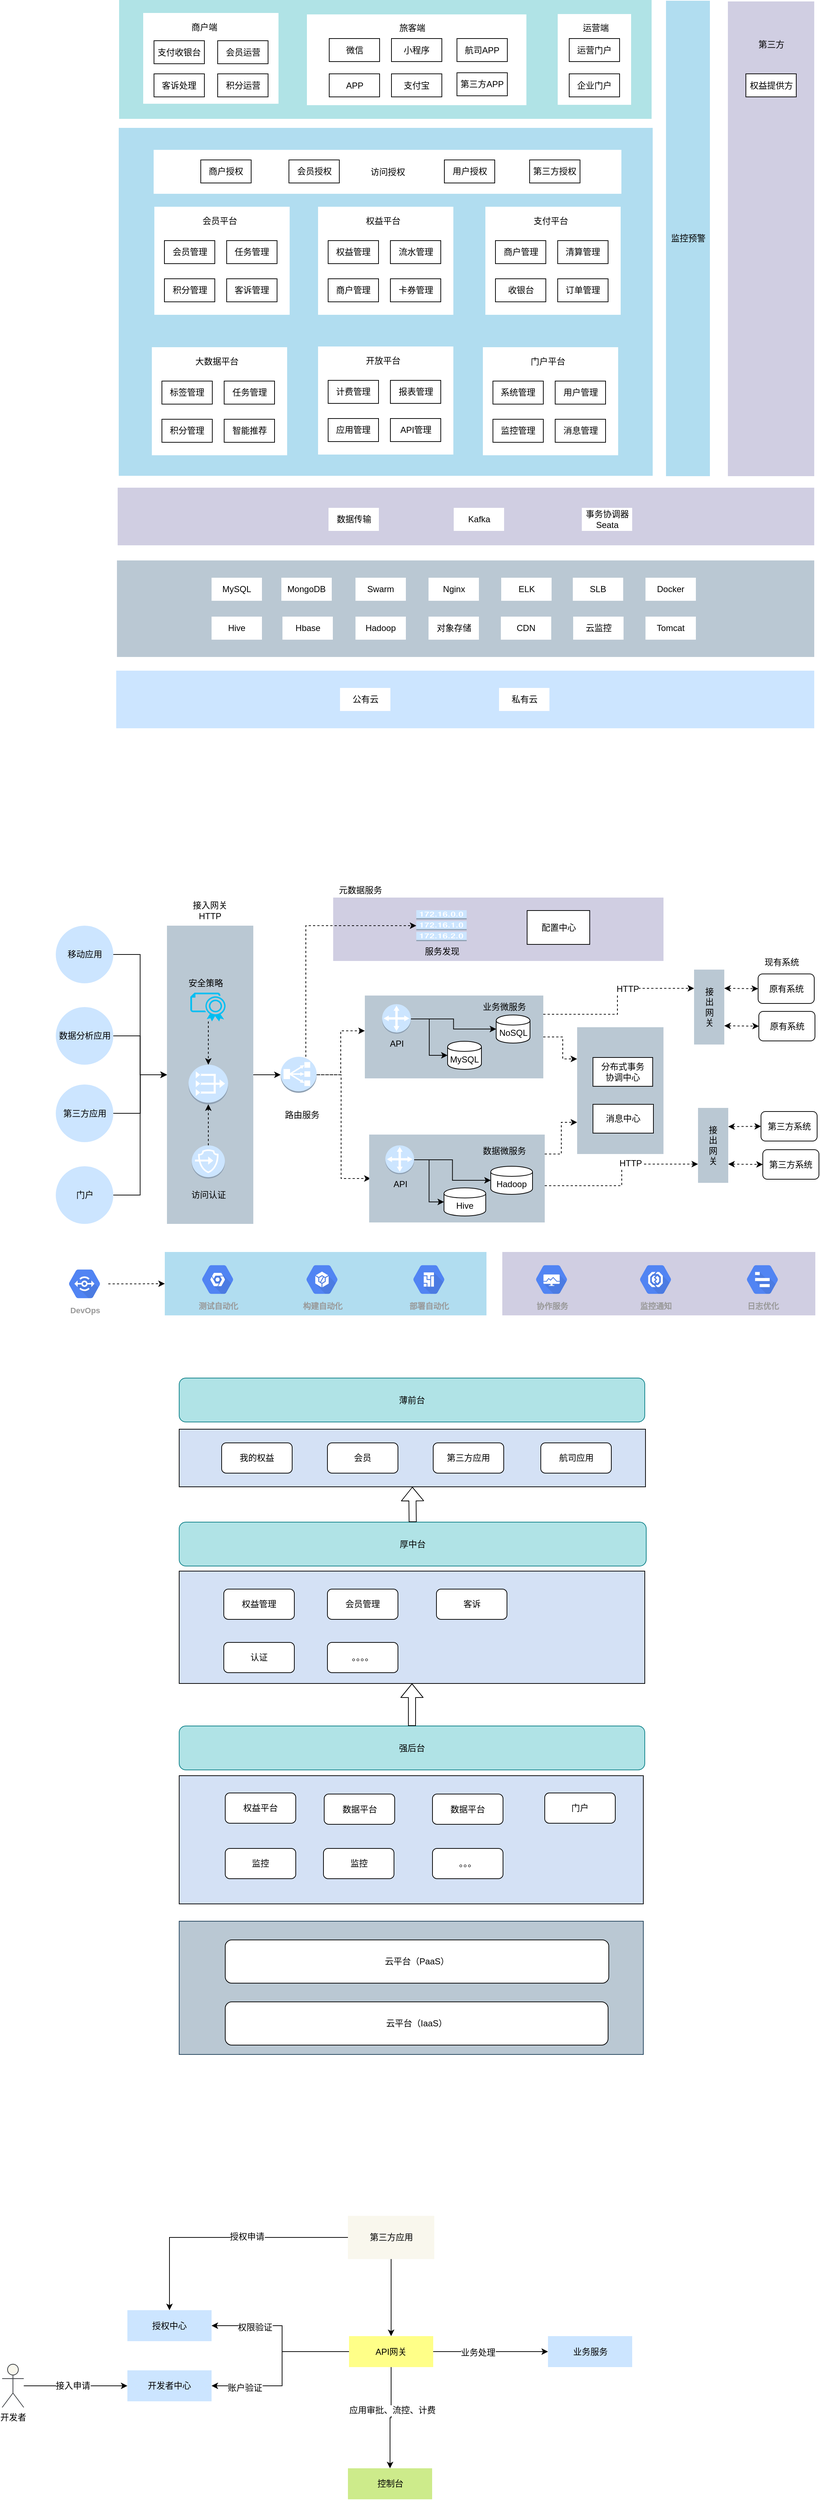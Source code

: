 <mxfile pages="1" version="11.2.2" type="github"><diagram id="NzfkLRakBl-aWR2sNUwm" name="Page-1"><mxGraphModel dx="2450" dy="1060" grid="0" gridSize="10" guides="1" tooltips="1" connect="1" arrows="1" fold="1" page="0" pageScale="1" pageWidth="827" pageHeight="1169" math="0" shadow="0"><root><mxCell id="0"/><mxCell id="1" parent="0"/><mxCell id="3Fnt4mqlotOoZ6IfhGsN-172" value="" style="rounded=0;whiteSpace=wrap;html=1;strokeColor=none;fillColor=#bac8d3;" parent="1" vertex="1"><mxGeometry x="345" y="1458" width="120" height="176" as="geometry"/></mxCell><mxCell id="3Fnt4mqlotOoZ6IfhGsN-140" value="" style="rounded=0;whiteSpace=wrap;html=1;strokeColor=none;fillColor=#d0cee2;" parent="1" vertex="1"><mxGeometry x="6" y="1278" width="459" height="88" as="geometry"/></mxCell><mxCell id="3Fnt4mqlotOoZ6IfhGsN-130" value="" style="rounded=0;whiteSpace=wrap;html=1;strokeColor=none;fillColor=#b0e3e6;" parent="1" vertex="1"><mxGeometry x="-291.5" y="32" width="740" height="165" as="geometry"/></mxCell><mxCell id="3Fnt4mqlotOoZ6IfhGsN-113" value="" style="rounded=0;whiteSpace=wrap;html=1;strokeColor=none;fillColor=#b1ddf0;" parent="1" vertex="1"><mxGeometry x="-292" y="209.5" width="742" height="483" as="geometry"/></mxCell><mxCell id="3Fnt4mqlotOoZ6IfhGsN-93" value="" style="rounded=0;whiteSpace=wrap;html=1;fillColor=#cce5ff;strokeColor=none;" parent="1" vertex="1"><mxGeometry x="-295.5" y="963" width="970" height="80" as="geometry"/></mxCell><mxCell id="3Fnt4mqlotOoZ6IfhGsN-49" value="" style="rounded=0;whiteSpace=wrap;html=1;strokeColor=none;" parent="1" vertex="1"><mxGeometry x="-242.5" y="319" width="188" height="150" as="geometry"/></mxCell><mxCell id="3Fnt4mqlotOoZ6IfhGsN-28" value="访问授权" style="rounded=0;whiteSpace=wrap;html=1;strokeColor=none;" parent="1" vertex="1"><mxGeometry x="-243.5" y="240" width="650" height="61" as="geometry"/></mxCell><mxCell id="3Fnt4mqlotOoZ6IfhGsN-18" value="" style="rounded=0;whiteSpace=wrap;html=1;strokeColor=none;" parent="1" vertex="1"><mxGeometry x="-258" y="50" width="188" height="126" as="geometry"/></mxCell><mxCell id="3Fnt4mqlotOoZ6IfhGsN-19" value="商户端" style="text;html=1;strokeColor=none;fillColor=none;align=center;verticalAlign=middle;whiteSpace=wrap;rounded=0;" parent="1" vertex="1"><mxGeometry x="-193" y="60" width="40" height="20" as="geometry"/></mxCell><mxCell id="3Fnt4mqlotOoZ6IfhGsN-20" value="" style="rounded=0;whiteSpace=wrap;html=1;strokeColor=none;" parent="1" vertex="1"><mxGeometry x="-30.5" y="52" width="305" height="126" as="geometry"/></mxCell><mxCell id="3Fnt4mqlotOoZ6IfhGsN-21" value="旅客端" style="text;html=1;strokeColor=none;fillColor=none;align=center;verticalAlign=middle;whiteSpace=wrap;rounded=0;" parent="1" vertex="1"><mxGeometry x="95.5" y="61" width="40" height="20" as="geometry"/></mxCell><mxCell id="3Fnt4mqlotOoZ6IfhGsN-22" value="" style="rounded=0;whiteSpace=wrap;html=1;strokeColor=none;" parent="1" vertex="1"><mxGeometry x="318" y="51.5" width="102" height="126" as="geometry"/></mxCell><mxCell id="3Fnt4mqlotOoZ6IfhGsN-23" value="运营端" style="text;html=1;strokeColor=none;fillColor=none;align=center;verticalAlign=middle;whiteSpace=wrap;rounded=0;" parent="1" vertex="1"><mxGeometry x="351" y="61" width="40" height="20" as="geometry"/></mxCell><mxCell id="3Fnt4mqlotOoZ6IfhGsN-24" value="" style="rounded=0;whiteSpace=wrap;html=1;fillColor=#d0cee2;strokeColor=none;" parent="1" vertex="1"><mxGeometry x="554.5" y="34" width="120" height="659" as="geometry"/></mxCell><mxCell id="3Fnt4mqlotOoZ6IfhGsN-25" value="第三方" style="text;html=1;strokeColor=none;fillColor=none;align=center;verticalAlign=middle;whiteSpace=wrap;rounded=0;" parent="1" vertex="1"><mxGeometry x="594.5" y="84" width="40" height="20" as="geometry"/></mxCell><mxCell id="3Fnt4mqlotOoZ6IfhGsN-26" value="监控预警" style="rounded=0;whiteSpace=wrap;html=1;fillColor=#b1ddf0;strokeColor=none;" parent="1" vertex="1"><mxGeometry x="468.5" y="33" width="61" height="660" as="geometry"/></mxCell><mxCell id="3Fnt4mqlotOoZ6IfhGsN-29" value="" style="rounded=0;whiteSpace=wrap;html=1;fillColor=#bac8d3;strokeColor=none;" parent="1" vertex="1"><mxGeometry x="-294.5" y="810" width="969" height="134" as="geometry"/></mxCell><mxCell id="3Fnt4mqlotOoZ6IfhGsN-30" value="MySQL" style="rounded=0;whiteSpace=wrap;html=1;strokeColor=none;" parent="1" vertex="1"><mxGeometry x="-163" y="834" width="70" height="32" as="geometry"/></mxCell><mxCell id="3Fnt4mqlotOoZ6IfhGsN-31" value="MongoDB" style="rounded=0;whiteSpace=wrap;html=1;strokeColor=none;" parent="1" vertex="1"><mxGeometry x="-66" y="834" width="70" height="32" as="geometry"/></mxCell><mxCell id="3Fnt4mqlotOoZ6IfhGsN-35" value="SLB" style="rounded=0;whiteSpace=wrap;html=1;strokeColor=none;" parent="1" vertex="1"><mxGeometry x="339" y="834" width="70" height="32" as="geometry"/></mxCell><mxCell id="3Fnt4mqlotOoZ6IfhGsN-36" value="Docker" style="rounded=0;whiteSpace=wrap;html=1;strokeColor=none;" parent="1" vertex="1"><mxGeometry x="440" y="834" width="70" height="32" as="geometry"/></mxCell><mxCell id="3Fnt4mqlotOoZ6IfhGsN-37" value="Swarm" style="rounded=0;whiteSpace=wrap;html=1;strokeColor=none;" parent="1" vertex="1"><mxGeometry x="37" y="834" width="70" height="32" as="geometry"/></mxCell><mxCell id="3Fnt4mqlotOoZ6IfhGsN-39" value="Hive" style="rounded=0;whiteSpace=wrap;html=1;strokeColor=none;" parent="1" vertex="1"><mxGeometry x="-163" y="888" width="70" height="32" as="geometry"/></mxCell><mxCell id="3Fnt4mqlotOoZ6IfhGsN-40" value="Hbase" style="rounded=0;whiteSpace=wrap;html=1;strokeColor=none;" parent="1" vertex="1"><mxGeometry x="-64.5" y="888" width="70" height="32" as="geometry"/></mxCell><mxCell id="3Fnt4mqlotOoZ6IfhGsN-41" value="Hadoop" style="rounded=0;whiteSpace=wrap;html=1;strokeColor=none;" parent="1" vertex="1"><mxGeometry x="37" y="888" width="70" height="32" as="geometry"/></mxCell><mxCell id="3Fnt4mqlotOoZ6IfhGsN-42" value="对象存储" style="rounded=0;whiteSpace=wrap;html=1;strokeColor=none;" parent="1" vertex="1"><mxGeometry x="138.5" y="888" width="70" height="32" as="geometry"/></mxCell><mxCell id="3Fnt4mqlotOoZ6IfhGsN-43" value="CDN" style="rounded=0;whiteSpace=wrap;html=1;strokeColor=none;" parent="1" vertex="1"><mxGeometry x="239" y="888" width="70" height="32" as="geometry"/></mxCell><mxCell id="3Fnt4mqlotOoZ6IfhGsN-44" value="云监控" style="rounded=0;whiteSpace=wrap;html=1;strokeColor=none;" parent="1" vertex="1"><mxGeometry x="339.5" y="888" width="70" height="32" as="geometry"/></mxCell><mxCell id="3Fnt4mqlotOoZ6IfhGsN-45" value="Tomcat" style="rounded=0;whiteSpace=wrap;html=1;strokeColor=none;" parent="1" vertex="1"><mxGeometry x="440" y="888" width="70" height="32" as="geometry"/></mxCell><mxCell id="3Fnt4mqlotOoZ6IfhGsN-46" value="Nginx" style="rounded=0;whiteSpace=wrap;html=1;strokeColor=none;" parent="1" vertex="1"><mxGeometry x="138.5" y="834" width="70" height="32" as="geometry"/></mxCell><mxCell id="3Fnt4mqlotOoZ6IfhGsN-47" value="ELK" style="rounded=0;whiteSpace=wrap;html=1;strokeColor=none;" parent="1" vertex="1"><mxGeometry x="239.5" y="834" width="70" height="32" as="geometry"/></mxCell><mxCell id="3Fnt4mqlotOoZ6IfhGsN-50" value="会员平台" style="text;html=1;strokeColor=none;fillColor=none;align=center;verticalAlign=middle;whiteSpace=wrap;rounded=0;" parent="1" vertex="1"><mxGeometry x="-177.5" y="329" width="51" height="20" as="geometry"/></mxCell><mxCell id="3Fnt4mqlotOoZ6IfhGsN-52" value="会员管理" style="rounded=0;whiteSpace=wrap;html=1;strokeColor=#000000;" parent="1" vertex="1"><mxGeometry x="-228.5" y="366" width="70" height="32" as="geometry"/></mxCell><mxCell id="3Fnt4mqlotOoZ6IfhGsN-53" value="任务管理" style="rounded=0;whiteSpace=wrap;html=1;strokeColor=#000000;" parent="1" vertex="1"><mxGeometry x="-142" y="366" width="70" height="32" as="geometry"/></mxCell><mxCell id="3Fnt4mqlotOoZ6IfhGsN-54" value="" style="rounded=0;whiteSpace=wrap;html=1;strokeColor=none;" parent="1" vertex="1"><mxGeometry x="-15" y="319" width="188" height="150" as="geometry"/></mxCell><mxCell id="3Fnt4mqlotOoZ6IfhGsN-55" value="权益平台" style="text;html=1;strokeColor=none;fillColor=none;align=center;verticalAlign=middle;whiteSpace=wrap;rounded=0;" parent="1" vertex="1"><mxGeometry x="50" y="329" width="51" height="20" as="geometry"/></mxCell><mxCell id="3Fnt4mqlotOoZ6IfhGsN-56" value="权益管理" style="rounded=0;whiteSpace=wrap;html=1;strokeColor=#000000;" parent="1" vertex="1"><mxGeometry x="-1" y="366" width="70" height="32" as="geometry"/></mxCell><mxCell id="3Fnt4mqlotOoZ6IfhGsN-57" value="流水管理" style="rounded=0;whiteSpace=wrap;html=1;strokeColor=#000000;" parent="1" vertex="1"><mxGeometry x="85.5" y="366" width="70" height="32" as="geometry"/></mxCell><mxCell id="3Fnt4mqlotOoZ6IfhGsN-58" value="" style="rounded=0;whiteSpace=wrap;html=1;strokeColor=none;" parent="1" vertex="1"><mxGeometry x="217.5" y="319" width="188" height="150" as="geometry"/></mxCell><mxCell id="3Fnt4mqlotOoZ6IfhGsN-59" value="支付平台" style="text;html=1;strokeColor=none;fillColor=none;align=center;verticalAlign=middle;whiteSpace=wrap;rounded=0;" parent="1" vertex="1"><mxGeometry x="282.5" y="329" width="51" height="20" as="geometry"/></mxCell><mxCell id="3Fnt4mqlotOoZ6IfhGsN-60" value="商户管理" style="rounded=0;whiteSpace=wrap;html=1;strokeColor=#000000;" parent="1" vertex="1"><mxGeometry x="231.5" y="366" width="70" height="32" as="geometry"/></mxCell><mxCell id="3Fnt4mqlotOoZ6IfhGsN-61" value="清算管理" style="rounded=0;whiteSpace=wrap;html=1;strokeColor=#000000;" parent="1" vertex="1"><mxGeometry x="318" y="366" width="70" height="32" as="geometry"/></mxCell><mxCell id="3Fnt4mqlotOoZ6IfhGsN-62" value="收银台" style="rounded=0;whiteSpace=wrap;html=1;strokeColor=#000000;" parent="1" vertex="1"><mxGeometry x="231.5" y="419" width="70" height="32" as="geometry"/></mxCell><mxCell id="3Fnt4mqlotOoZ6IfhGsN-63" value="订单管理" style="rounded=0;whiteSpace=wrap;html=1;strokeColor=#000000;" parent="1" vertex="1"><mxGeometry x="318" y="419" width="70" height="32" as="geometry"/></mxCell><mxCell id="3Fnt4mqlotOoZ6IfhGsN-64" value="积分管理" style="rounded=0;whiteSpace=wrap;html=1;strokeColor=#000000;" parent="1" vertex="1"><mxGeometry x="-228.5" y="419" width="70" height="32" as="geometry"/></mxCell><mxCell id="3Fnt4mqlotOoZ6IfhGsN-65" value="客诉管理" style="rounded=0;whiteSpace=wrap;html=1;strokeColor=#000000;" parent="1" vertex="1"><mxGeometry x="-142" y="419" width="70" height="32" as="geometry"/></mxCell><mxCell id="3Fnt4mqlotOoZ6IfhGsN-66" value="" style="rounded=0;whiteSpace=wrap;html=1;strokeColor=none;" parent="1" vertex="1"><mxGeometry x="-246" y="514" width="188" height="150" as="geometry"/></mxCell><mxCell id="3Fnt4mqlotOoZ6IfhGsN-67" value="大数据平台" style="text;html=1;strokeColor=none;fillColor=none;align=center;verticalAlign=middle;whiteSpace=wrap;rounded=0;" parent="1" vertex="1"><mxGeometry x="-187" y="524" width="63" height="20" as="geometry"/></mxCell><mxCell id="3Fnt4mqlotOoZ6IfhGsN-68" value="标签管理" style="rounded=0;whiteSpace=wrap;html=1;strokeColor=#000000;" parent="1" vertex="1"><mxGeometry x="-232" y="561" width="70" height="32" as="geometry"/></mxCell><mxCell id="3Fnt4mqlotOoZ6IfhGsN-69" value="任务管理" style="rounded=0;whiteSpace=wrap;html=1;strokeColor=#000000;" parent="1" vertex="1"><mxGeometry x="-145.5" y="561" width="70" height="32" as="geometry"/></mxCell><mxCell id="3Fnt4mqlotOoZ6IfhGsN-70" value="积分管理" style="rounded=0;whiteSpace=wrap;html=1;strokeColor=#000000;" parent="1" vertex="1"><mxGeometry x="-232" y="614" width="70" height="32" as="geometry"/></mxCell><mxCell id="3Fnt4mqlotOoZ6IfhGsN-71" value="智能推荐" style="rounded=0;whiteSpace=wrap;html=1;strokeColor=#000000;" parent="1" vertex="1"><mxGeometry x="-145.5" y="614" width="70" height="32" as="geometry"/></mxCell><mxCell id="3Fnt4mqlotOoZ6IfhGsN-72" value="" style="rounded=0;whiteSpace=wrap;html=1;fillColor=#d0cee2;strokeColor=none;" parent="1" vertex="1"><mxGeometry x="-293.5" y="709" width="968" height="80" as="geometry"/></mxCell><mxCell id="3Fnt4mqlotOoZ6IfhGsN-76" value="数据传输" style="rounded=0;whiteSpace=wrap;html=1;strokeColor=none;" parent="1" vertex="1"><mxGeometry x="-0.5" y="737" width="70" height="32" as="geometry"/></mxCell><mxCell id="3Fnt4mqlotOoZ6IfhGsN-77" value="Kafka" style="rounded=0;whiteSpace=wrap;html=1;strokeColor=none;" parent="1" vertex="1"><mxGeometry x="173.5" y="737" width="70" height="32" as="geometry"/></mxCell><mxCell id="3Fnt4mqlotOoZ6IfhGsN-91" value="事务协调器Seata" style="rounded=0;whiteSpace=wrap;html=1;strokeColor=none;" parent="1" vertex="1"><mxGeometry x="351.5" y="737" width="70" height="32" as="geometry"/></mxCell><mxCell id="3Fnt4mqlotOoZ6IfhGsN-92" value="公有云" style="rounded=0;whiteSpace=wrap;html=1;strokeColor=none;" parent="1" vertex="1"><mxGeometry x="15.5" y="987" width="70" height="32" as="geometry"/></mxCell><mxCell id="3Fnt4mqlotOoZ6IfhGsN-94" value="私有云" style="rounded=0;whiteSpace=wrap;html=1;strokeColor=none;" parent="1" vertex="1"><mxGeometry x="236.5" y="987" width="70" height="32" as="geometry"/></mxCell><mxCell id="3Fnt4mqlotOoZ6IfhGsN-95" value="" style="rounded=0;whiteSpace=wrap;html=1;strokeColor=none;" parent="1" vertex="1"><mxGeometry x="-15" y="513" width="188" height="150" as="geometry"/></mxCell><mxCell id="3Fnt4mqlotOoZ6IfhGsN-96" value="开放平台" style="text;html=1;strokeColor=none;fillColor=none;align=center;verticalAlign=middle;whiteSpace=wrap;rounded=0;" parent="1" vertex="1"><mxGeometry x="50" y="523" width="51" height="20" as="geometry"/></mxCell><mxCell id="3Fnt4mqlotOoZ6IfhGsN-97" value="计费管理" style="rounded=0;whiteSpace=wrap;html=1;strokeColor=#000000;" parent="1" vertex="1"><mxGeometry x="-1" y="560" width="70" height="32" as="geometry"/></mxCell><mxCell id="3Fnt4mqlotOoZ6IfhGsN-98" value="报表管理" style="rounded=0;whiteSpace=wrap;html=1;strokeColor=#000000;" parent="1" vertex="1"><mxGeometry x="85.5" y="560" width="70" height="32" as="geometry"/></mxCell><mxCell id="3Fnt4mqlotOoZ6IfhGsN-99" value="应用管理" style="rounded=0;whiteSpace=wrap;html=1;strokeColor=#000000;" parent="1" vertex="1"><mxGeometry x="-1" y="613" width="70" height="32" as="geometry"/></mxCell><mxCell id="3Fnt4mqlotOoZ6IfhGsN-100" value="API管理" style="rounded=0;whiteSpace=wrap;html=1;strokeColor=#000000;" parent="1" vertex="1"><mxGeometry x="85.5" y="613" width="70" height="32" as="geometry"/></mxCell><mxCell id="3Fnt4mqlotOoZ6IfhGsN-101" value="" style="rounded=0;whiteSpace=wrap;html=1;strokeColor=none;" parent="1" vertex="1"><mxGeometry x="214" y="514" width="188" height="150" as="geometry"/></mxCell><mxCell id="3Fnt4mqlotOoZ6IfhGsN-102" value="门户平台" style="text;html=1;strokeColor=none;fillColor=none;align=center;verticalAlign=middle;whiteSpace=wrap;rounded=0;" parent="1" vertex="1"><mxGeometry x="279" y="524" width="51" height="20" as="geometry"/></mxCell><mxCell id="3Fnt4mqlotOoZ6IfhGsN-103" value="系统管理" style="rounded=0;whiteSpace=wrap;html=1;strokeColor=#000000;" parent="1" vertex="1"><mxGeometry x="228" y="561" width="70" height="32" as="geometry"/></mxCell><mxCell id="3Fnt4mqlotOoZ6IfhGsN-104" value="用户管理" style="rounded=0;whiteSpace=wrap;html=1;strokeColor=#000000;" parent="1" vertex="1"><mxGeometry x="314.5" y="561" width="70" height="32" as="geometry"/></mxCell><mxCell id="3Fnt4mqlotOoZ6IfhGsN-105" value="监控管理" style="rounded=0;whiteSpace=wrap;html=1;strokeColor=#000000;" parent="1" vertex="1"><mxGeometry x="228" y="614" width="70" height="32" as="geometry"/></mxCell><mxCell id="3Fnt4mqlotOoZ6IfhGsN-106" value="消息管理" style="rounded=0;whiteSpace=wrap;html=1;strokeColor=#000000;" parent="1" vertex="1"><mxGeometry x="314.5" y="614" width="70" height="32" as="geometry"/></mxCell><mxCell id="3Fnt4mqlotOoZ6IfhGsN-107" value="商户管理" style="rounded=0;whiteSpace=wrap;html=1;strokeColor=#000000;" parent="1" vertex="1"><mxGeometry x="-1" y="419" width="70" height="32" as="geometry"/></mxCell><mxCell id="3Fnt4mqlotOoZ6IfhGsN-108" value="卡券管理" style="rounded=0;whiteSpace=wrap;html=1;strokeColor=#000000;" parent="1" vertex="1"><mxGeometry x="85.5" y="419" width="70" height="32" as="geometry"/></mxCell><mxCell id="3Fnt4mqlotOoZ6IfhGsN-109" value="会员授权" style="rounded=0;whiteSpace=wrap;html=1;strokeColor=#000000;" parent="1" vertex="1"><mxGeometry x="-55.5" y="254" width="70" height="32" as="geometry"/></mxCell><mxCell id="3Fnt4mqlotOoZ6IfhGsN-110" value="用户授权" style="rounded=0;whiteSpace=wrap;html=1;strokeColor=#000000;" parent="1" vertex="1"><mxGeometry x="160.5" y="254" width="70" height="32" as="geometry"/></mxCell><mxCell id="3Fnt4mqlotOoZ6IfhGsN-111" value="商户授权" style="rounded=0;whiteSpace=wrap;html=1;strokeColor=#000000;" parent="1" vertex="1"><mxGeometry x="-178" y="254" width="70" height="32" as="geometry"/></mxCell><mxCell id="3Fnt4mqlotOoZ6IfhGsN-112" value="第三方授权" style="rounded=0;whiteSpace=wrap;html=1;strokeColor=#000000;" parent="1" vertex="1"><mxGeometry x="279" y="254" width="70" height="32" as="geometry"/></mxCell><mxCell id="3Fnt4mqlotOoZ6IfhGsN-117" value="微信" style="rounded=0;whiteSpace=wrap;html=1;strokeColor=#000000;" parent="1" vertex="1"><mxGeometry x="0.5" y="85.5" width="70" height="32" as="geometry"/></mxCell><mxCell id="3Fnt4mqlotOoZ6IfhGsN-118" value="小程序" style="rounded=0;whiteSpace=wrap;html=1;strokeColor=#000000;" parent="1" vertex="1"><mxGeometry x="87" y="85.5" width="70" height="32" as="geometry"/></mxCell><mxCell id="3Fnt4mqlotOoZ6IfhGsN-119" value="APP" style="rounded=0;whiteSpace=wrap;html=1;strokeColor=#000000;" parent="1" vertex="1"><mxGeometry x="0.5" y="134.5" width="70" height="32" as="geometry"/></mxCell><mxCell id="3Fnt4mqlotOoZ6IfhGsN-120" value="支付宝" style="rounded=0;whiteSpace=wrap;html=1;strokeColor=#000000;" parent="1" vertex="1"><mxGeometry x="87" y="134.5" width="70" height="32" as="geometry"/></mxCell><mxCell id="3Fnt4mqlotOoZ6IfhGsN-122" value="企业门户" style="rounded=0;whiteSpace=wrap;html=1;strokeColor=#000000;" parent="1" vertex="1"><mxGeometry x="334" y="134.5" width="70" height="32" as="geometry"/></mxCell><mxCell id="3Fnt4mqlotOoZ6IfhGsN-123" value="运营门户" style="rounded=0;whiteSpace=wrap;html=1;strokeColor=#000000;" parent="1" vertex="1"><mxGeometry x="334" y="85.5" width="70" height="32" as="geometry"/></mxCell><mxCell id="3Fnt4mqlotOoZ6IfhGsN-124" value="航司APP" style="rounded=0;whiteSpace=wrap;html=1;strokeColor=#000000;" parent="1" vertex="1"><mxGeometry x="178" y="85.5" width="70" height="32" as="geometry"/></mxCell><mxCell id="3Fnt4mqlotOoZ6IfhGsN-125" value="第三方APP" style="rounded=0;whiteSpace=wrap;html=1;strokeColor=#000000;" parent="1" vertex="1"><mxGeometry x="178" y="133" width="70" height="32" as="geometry"/></mxCell><mxCell id="3Fnt4mqlotOoZ6IfhGsN-126" value="支付收银台" style="rounded=0;whiteSpace=wrap;html=1;strokeColor=#000000;" parent="1" vertex="1"><mxGeometry x="-243" y="88.5" width="70" height="32" as="geometry"/></mxCell><mxCell id="3Fnt4mqlotOoZ6IfhGsN-127" value="会员运营" style="rounded=0;whiteSpace=wrap;html=1;strokeColor=#000000;" parent="1" vertex="1"><mxGeometry x="-154.5" y="88.5" width="70" height="32" as="geometry"/></mxCell><mxCell id="3Fnt4mqlotOoZ6IfhGsN-128" value="客诉处理" style="rounded=0;whiteSpace=wrap;html=1;strokeColor=#000000;" parent="1" vertex="1"><mxGeometry x="-243" y="134.5" width="70" height="32" as="geometry"/></mxCell><mxCell id="3Fnt4mqlotOoZ6IfhGsN-129" value="积分运营" style="rounded=0;whiteSpace=wrap;html=1;strokeColor=#000000;" parent="1" vertex="1"><mxGeometry x="-154.5" y="134.5" width="70" height="32" as="geometry"/></mxCell><mxCell id="3Fnt4mqlotOoZ6IfhGsN-139" style="edgeStyle=orthogonalEdgeStyle;rounded=0;orthogonalLoop=1;jettySize=auto;html=1;entryX=0;entryY=0.5;entryDx=0;entryDy=0;entryPerimeter=0;" parent="1" source="3Fnt4mqlotOoZ6IfhGsN-131" target="3Fnt4mqlotOoZ6IfhGsN-138" edge="1"><mxGeometry relative="1" as="geometry"/></mxCell><mxCell id="3Fnt4mqlotOoZ6IfhGsN-131" value="" style="rounded=0;whiteSpace=wrap;html=1;strokeColor=none;fillColor=#bac8d3;" parent="1" vertex="1"><mxGeometry x="-225" y="1317" width="120" height="414" as="geometry"/></mxCell><mxCell id="3Fnt4mqlotOoZ6IfhGsN-212" style="edgeStyle=orthogonalEdgeStyle;rounded=0;orthogonalLoop=1;jettySize=auto;html=1;entryX=0;entryY=0.5;entryDx=0;entryDy=0;" parent="1" source="3Fnt4mqlotOoZ6IfhGsN-132" target="3Fnt4mqlotOoZ6IfhGsN-131" edge="1"><mxGeometry relative="1" as="geometry"/></mxCell><mxCell id="3Fnt4mqlotOoZ6IfhGsN-132" value="移动应用" style="ellipse;whiteSpace=wrap;html=1;aspect=fixed;strokeColor=none;fillColor=#cce5ff;" parent="1" vertex="1"><mxGeometry x="-379.5" y="1317" width="80" height="80" as="geometry"/></mxCell><mxCell id="3Fnt4mqlotOoZ6IfhGsN-211" style="edgeStyle=orthogonalEdgeStyle;rounded=0;orthogonalLoop=1;jettySize=auto;html=1;entryX=0;entryY=0.5;entryDx=0;entryDy=0;" parent="1" source="3Fnt4mqlotOoZ6IfhGsN-133" target="3Fnt4mqlotOoZ6IfhGsN-131" edge="1"><mxGeometry relative="1" as="geometry"/></mxCell><mxCell id="3Fnt4mqlotOoZ6IfhGsN-133" value="数据分析应用" style="ellipse;whiteSpace=wrap;html=1;aspect=fixed;strokeColor=none;fillColor=#cce5ff;" parent="1" vertex="1"><mxGeometry x="-379.5" y="1430" width="80" height="80" as="geometry"/></mxCell><mxCell id="3Fnt4mqlotOoZ6IfhGsN-134" value="接入网关HTTP" style="text;html=1;strokeColor=none;fillColor=none;align=center;verticalAlign=middle;whiteSpace=wrap;rounded=0;" parent="1" vertex="1"><mxGeometry x="-196.5" y="1286" width="62" height="20" as="geometry"/></mxCell><mxCell id="3Fnt4mqlotOoZ6IfhGsN-213" style="edgeStyle=orthogonalEdgeStyle;rounded=0;orthogonalLoop=1;jettySize=auto;html=1;dashed=1;" parent="1" source="3Fnt4mqlotOoZ6IfhGsN-135" target="3Fnt4mqlotOoZ6IfhGsN-136" edge="1"><mxGeometry relative="1" as="geometry"/></mxCell><mxCell id="3Fnt4mqlotOoZ6IfhGsN-135" value="" style="verticalLabelPosition=bottom;html=1;verticalAlign=top;align=center;strokeColor=none;fillColor=#00BEF2;shape=mxgraph.azure.certificate;pointerEvents=1;" parent="1" vertex="1"><mxGeometry x="-192.5" y="1410" width="50" height="40" as="geometry"/></mxCell><mxCell id="3Fnt4mqlotOoZ6IfhGsN-136" value="" style="outlineConnect=0;dashed=0;verticalLabelPosition=bottom;verticalAlign=top;align=center;html=1;shape=mxgraph.aws3.vpc_nat_gateway;fillColor=#cce5ff;strokeColor=#36393d;" parent="1" vertex="1"><mxGeometry x="-195" y="1510" width="55" height="55" as="geometry"/></mxCell><mxCell id="3Fnt4mqlotOoZ6IfhGsN-145" style="edgeStyle=orthogonalEdgeStyle;rounded=0;orthogonalLoop=1;jettySize=auto;html=1;entryX=0;entryY=0.5;entryDx=0;entryDy=0;entryPerimeter=0;dashed=1;" parent="1" source="3Fnt4mqlotOoZ6IfhGsN-138" target="3Fnt4mqlotOoZ6IfhGsN-144" edge="1"><mxGeometry relative="1" as="geometry"><Array as="points"><mxPoint x="-32" y="1317"/></Array></mxGeometry></mxCell><mxCell id="3Fnt4mqlotOoZ6IfhGsN-190" style="edgeStyle=orthogonalEdgeStyle;rounded=0;orthogonalLoop=1;jettySize=auto;html=1;entryX=0;entryY=0.426;entryDx=0;entryDy=0;entryPerimeter=0;dashed=1;" parent="1" source="3Fnt4mqlotOoZ6IfhGsN-138" target="3Fnt4mqlotOoZ6IfhGsN-155" edge="1"><mxGeometry relative="1" as="geometry"/></mxCell><mxCell id="3Fnt4mqlotOoZ6IfhGsN-191" style="edgeStyle=orthogonalEdgeStyle;rounded=0;orthogonalLoop=1;jettySize=auto;html=1;entryX=0;entryY=0.5;entryDx=0;entryDy=0;dashed=1;" parent="1" edge="1"><mxGeometry relative="1" as="geometry"><mxPoint x="-15" y="1524" as="sourcePoint"/><mxPoint x="58" y="1668" as="targetPoint"/><Array as="points"><mxPoint x="17" y="1524"/><mxPoint x="17" y="1668"/></Array></mxGeometry></mxCell><mxCell id="3Fnt4mqlotOoZ6IfhGsN-138" value="" style="outlineConnect=0;dashed=0;verticalLabelPosition=bottom;verticalAlign=top;align=center;html=1;shape=mxgraph.aws3.classic_load_balancer;fillColor=#cce5ff;strokeColor=#36393d;" parent="1" vertex="1"><mxGeometry x="-67" y="1499" width="50" height="50" as="geometry"/></mxCell><mxCell id="3Fnt4mqlotOoZ6IfhGsN-141" value="元数据服务" style="text;html=1;strokeColor=none;fillColor=none;align=center;verticalAlign=middle;whiteSpace=wrap;rounded=0;" parent="1" vertex="1"><mxGeometry x="12.5" y="1258" width="62" height="20" as="geometry"/></mxCell><mxCell id="3Fnt4mqlotOoZ6IfhGsN-214" style="edgeStyle=orthogonalEdgeStyle;rounded=0;orthogonalLoop=1;jettySize=auto;html=1;entryX=0.5;entryY=1;entryDx=0;entryDy=0;entryPerimeter=0;dashed=1;" parent="1" source="3Fnt4mqlotOoZ6IfhGsN-142" target="3Fnt4mqlotOoZ6IfhGsN-136" edge="1"><mxGeometry relative="1" as="geometry"/></mxCell><mxCell id="3Fnt4mqlotOoZ6IfhGsN-142" value="" style="outlineConnect=0;dashed=0;verticalLabelPosition=bottom;verticalAlign=top;align=center;html=1;shape=mxgraph.aws3.endpoints;fillColor=#cce5ff;strokeColor=#36393d;" parent="1" vertex="1"><mxGeometry x="-190.5" y="1622" width="46" height="46" as="geometry"/></mxCell><mxCell id="3Fnt4mqlotOoZ6IfhGsN-144" value="服务发现" style="outlineConnect=0;dashed=0;verticalLabelPosition=bottom;verticalAlign=top;align=center;html=1;shape=mxgraph.aws3.route_table;fillColor=#cce5ff;strokeColor=#36393d;" parent="1" vertex="1"><mxGeometry x="121.5" y="1295.5" width="70" height="43" as="geometry"/></mxCell><mxCell id="3Fnt4mqlotOoZ6IfhGsN-174" style="edgeStyle=orthogonalEdgeStyle;rounded=0;orthogonalLoop=1;jettySize=auto;html=1;entryX=0;entryY=0.75;entryDx=0;entryDy=0;dashed=1;" parent="1" source="3Fnt4mqlotOoZ6IfhGsN-146" target="3Fnt4mqlotOoZ6IfhGsN-173" edge="1"><mxGeometry relative="1" as="geometry"><Array as="points"><mxPoint x="407" y="1678"/><mxPoint x="407" y="1648"/></Array></mxGeometry></mxCell><mxCell id="3Fnt4mqlotOoZ6IfhGsN-183" value="HTTP" style="text;html=1;resizable=0;points=[];align=center;verticalAlign=middle;labelBackgroundColor=#ffffff;" parent="3Fnt4mqlotOoZ6IfhGsN-174" vertex="1" connectable="0"><mxGeometry x="0.228" y="1" relative="1" as="geometry"><mxPoint as="offset"/></mxGeometry></mxCell><mxCell id="3Fnt4mqlotOoZ6IfhGsN-194" style="edgeStyle=orthogonalEdgeStyle;rounded=0;orthogonalLoop=1;jettySize=auto;html=1;entryX=0;entryY=0.75;entryDx=0;entryDy=0;dashed=1;" parent="1" source="3Fnt4mqlotOoZ6IfhGsN-146" target="3Fnt4mqlotOoZ6IfhGsN-172" edge="1"><mxGeometry relative="1" as="geometry"><Array as="points"><mxPoint x="323" y="1634"/><mxPoint x="323" y="1590"/></Array></mxGeometry></mxCell><mxCell id="3Fnt4mqlotOoZ6IfhGsN-146" value="" style="rounded=0;whiteSpace=wrap;html=1;strokeColor=none;fillColor=#bac8d3;" parent="1" vertex="1"><mxGeometry x="56" y="1607" width="244" height="122" as="geometry"/></mxCell><mxCell id="3Fnt4mqlotOoZ6IfhGsN-147" value="数据微服务" style="text;html=1;strokeColor=none;fillColor=none;align=center;verticalAlign=middle;whiteSpace=wrap;rounded=0;" parent="1" vertex="1"><mxGeometry x="208.5" y="1620" width="70" height="20" as="geometry"/></mxCell><mxCell id="3Fnt4mqlotOoZ6IfhGsN-165" style="edgeStyle=orthogonalEdgeStyle;rounded=0;orthogonalLoop=1;jettySize=auto;html=1;" parent="1" source="3Fnt4mqlotOoZ6IfhGsN-149" target="3Fnt4mqlotOoZ6IfhGsN-159" edge="1"><mxGeometry relative="1" as="geometry"/></mxCell><mxCell id="3Fnt4mqlotOoZ6IfhGsN-192" style="edgeStyle=orthogonalEdgeStyle;rounded=0;orthogonalLoop=1;jettySize=auto;html=1;entryX=0;entryY=0.5;entryDx=0;entryDy=0;" parent="1" source="3Fnt4mqlotOoZ6IfhGsN-149" target="3Fnt4mqlotOoZ6IfhGsN-164" edge="1"><mxGeometry relative="1" as="geometry"/></mxCell><mxCell id="3Fnt4mqlotOoZ6IfhGsN-149" value="API" style="outlineConnect=0;dashed=0;verticalLabelPosition=bottom;verticalAlign=top;align=center;html=1;shape=mxgraph.aws3.customer_gateway;fillColor=#cce5ff;strokeColor=#36393d;" parent="1" vertex="1"><mxGeometry x="78.5" y="1622" width="40" height="40" as="geometry"/></mxCell><mxCell id="3Fnt4mqlotOoZ6IfhGsN-184" style="edgeStyle=orthogonalEdgeStyle;rounded=0;orthogonalLoop=1;jettySize=auto;html=1;entryX=0;entryY=0.25;entryDx=0;entryDy=0;dashed=1;" parent="1" source="3Fnt4mqlotOoZ6IfhGsN-155" target="3Fnt4mqlotOoZ6IfhGsN-175" edge="1"><mxGeometry relative="1" as="geometry"><Array as="points"><mxPoint x="401" y="1440"/><mxPoint x="401" y="1404"/></Array></mxGeometry></mxCell><mxCell id="3Fnt4mqlotOoZ6IfhGsN-185" value="HTTP" style="text;html=1;resizable=0;points=[];align=center;verticalAlign=middle;labelBackgroundColor=#ffffff;" parent="3Fnt4mqlotOoZ6IfhGsN-184" vertex="1" connectable="0"><mxGeometry x="0.248" y="-1" relative="1" as="geometry"><mxPoint as="offset"/></mxGeometry></mxCell><mxCell id="3Fnt4mqlotOoZ6IfhGsN-193" style="edgeStyle=orthogonalEdgeStyle;rounded=0;orthogonalLoop=1;jettySize=auto;html=1;entryX=0;entryY=0.25;entryDx=0;entryDy=0;dashed=1;" parent="1" source="3Fnt4mqlotOoZ6IfhGsN-155" target="3Fnt4mqlotOoZ6IfhGsN-172" edge="1"><mxGeometry relative="1" as="geometry"><Array as="points"><mxPoint x="325" y="1472"/><mxPoint x="325" y="1502"/></Array></mxGeometry></mxCell><mxCell id="3Fnt4mqlotOoZ6IfhGsN-155" value="" style="rounded=0;whiteSpace=wrap;html=1;strokeColor=none;fillColor=#bac8d3;" parent="1" vertex="1"><mxGeometry x="50" y="1414" width="248" height="115" as="geometry"/></mxCell><mxCell id="3Fnt4mqlotOoZ6IfhGsN-156" value="业务微服务" style="text;html=1;strokeColor=none;fillColor=none;align=center;verticalAlign=middle;whiteSpace=wrap;rounded=0;" parent="1" vertex="1"><mxGeometry x="208.5" y="1420" width="70" height="20" as="geometry"/></mxCell><mxCell id="3Fnt4mqlotOoZ6IfhGsN-162" style="edgeStyle=orthogonalEdgeStyle;rounded=0;orthogonalLoop=1;jettySize=auto;html=1;" parent="1" source="3Fnt4mqlotOoZ6IfhGsN-158" target="3Fnt4mqlotOoZ6IfhGsN-161" edge="1"><mxGeometry relative="1" as="geometry"/></mxCell><mxCell id="3Fnt4mqlotOoZ6IfhGsN-225" style="edgeStyle=orthogonalEdgeStyle;rounded=0;orthogonalLoop=1;jettySize=auto;html=1;entryX=0;entryY=0.5;entryDx=0;entryDy=0;" parent="1" source="3Fnt4mqlotOoZ6IfhGsN-158" target="3Fnt4mqlotOoZ6IfhGsN-160" edge="1"><mxGeometry relative="1" as="geometry"/></mxCell><mxCell id="3Fnt4mqlotOoZ6IfhGsN-158" value="API" style="outlineConnect=0;dashed=0;verticalLabelPosition=bottom;verticalAlign=top;align=center;html=1;shape=mxgraph.aws3.customer_gateway;fillColor=#cce5ff;strokeColor=#36393d;" parent="1" vertex="1"><mxGeometry x="74" y="1426" width="40" height="41" as="geometry"/></mxCell><mxCell id="3Fnt4mqlotOoZ6IfhGsN-159" value="Hadoop" style="shape=cylinder;whiteSpace=wrap;html=1;boundedLbl=1;backgroundOutline=1;strokeColor=#000000;" parent="1" vertex="1"><mxGeometry x="225" y="1651" width="58" height="39" as="geometry"/></mxCell><mxCell id="3Fnt4mqlotOoZ6IfhGsN-160" value="MySQL" style="shape=cylinder;whiteSpace=wrap;html=1;boundedLbl=1;backgroundOutline=1;strokeColor=#000000;" parent="1" vertex="1"><mxGeometry x="165" y="1477.5" width="47" height="39" as="geometry"/></mxCell><mxCell id="3Fnt4mqlotOoZ6IfhGsN-161" value="NoSQL" style="shape=cylinder;whiteSpace=wrap;html=1;boundedLbl=1;backgroundOutline=1;strokeColor=#000000;" parent="1" vertex="1"><mxGeometry x="232.5" y="1441" width="47" height="39" as="geometry"/></mxCell><mxCell id="3Fnt4mqlotOoZ6IfhGsN-164" value="Hive" style="shape=cylinder;whiteSpace=wrap;html=1;boundedLbl=1;backgroundOutline=1;strokeColor=#000000;" parent="1" vertex="1"><mxGeometry x="160" y="1681" width="58" height="39" as="geometry"/></mxCell><mxCell id="3Fnt4mqlotOoZ6IfhGsN-167" value="分布式事务&lt;br&gt;协调中心" style="rounded=0;whiteSpace=wrap;html=1;strokeColor=#000000;" parent="1" vertex="1"><mxGeometry x="367" y="1500" width="83" height="40" as="geometry"/></mxCell><mxCell id="3Fnt4mqlotOoZ6IfhGsN-169" value="消息中心" style="rounded=0;whiteSpace=wrap;html=1;strokeColor=#000000;" parent="1" vertex="1"><mxGeometry x="367" y="1565" width="84" height="40" as="geometry"/></mxCell><mxCell id="3Fnt4mqlotOoZ6IfhGsN-171" value="配置中心" style="rounded=0;whiteSpace=wrap;html=1;strokeColor=#000000;" parent="1" vertex="1"><mxGeometry x="275.5" y="1296" width="87" height="47" as="geometry"/></mxCell><mxCell id="3Fnt4mqlotOoZ6IfhGsN-173" value="接&lt;br&gt;出&lt;br&gt;网&lt;br&gt;关" style="rounded=0;whiteSpace=wrap;html=1;strokeColor=none;fillColor=#bac8d3;" parent="1" vertex="1"><mxGeometry x="513" y="1570" width="42" height="104" as="geometry"/></mxCell><mxCell id="3Fnt4mqlotOoZ6IfhGsN-175" value="接&lt;br&gt;出&lt;br&gt;网&lt;br&gt;关" style="rounded=0;whiteSpace=wrap;html=1;strokeColor=none;fillColor=#bac8d3;" parent="1" vertex="1"><mxGeometry x="507.5" y="1378" width="42" height="104" as="geometry"/></mxCell><mxCell id="3Fnt4mqlotOoZ6IfhGsN-176" value="现有系统" style="text;html=1;strokeColor=none;fillColor=none;align=center;verticalAlign=middle;whiteSpace=wrap;rounded=0;" parent="1" vertex="1"><mxGeometry x="600.5" y="1358" width="57" height="20" as="geometry"/></mxCell><mxCell id="3Fnt4mqlotOoZ6IfhGsN-178" value="原有系统" style="rounded=1;whiteSpace=wrap;html=1;strokeColor=#000000;" parent="1" vertex="1"><mxGeometry x="596.5" y="1384" width="78" height="41" as="geometry"/></mxCell><mxCell id="3Fnt4mqlotOoZ6IfhGsN-179" value="原有系统" style="rounded=1;whiteSpace=wrap;html=1;strokeColor=#000000;" parent="1" vertex="1"><mxGeometry x="597.5" y="1436" width="78" height="41" as="geometry"/></mxCell><mxCell id="3Fnt4mqlotOoZ6IfhGsN-180" value="第三方系统" style="rounded=1;whiteSpace=wrap;html=1;strokeColor=#000000;" parent="1" vertex="1"><mxGeometry x="600.5" y="1575" width="78" height="41" as="geometry"/></mxCell><mxCell id="3Fnt4mqlotOoZ6IfhGsN-181" value="第三方系统" style="rounded=1;whiteSpace=wrap;html=1;strokeColor=#000000;" parent="1" vertex="1"><mxGeometry x="603" y="1628" width="78" height="41" as="geometry"/></mxCell><mxCell id="3Fnt4mqlotOoZ6IfhGsN-186" value="" style="endArrow=classic;startArrow=classic;html=1;dashed=1;exitX=1;exitY=0.25;exitDx=0;exitDy=0;entryX=0;entryY=0.5;entryDx=0;entryDy=0;" parent="1" source="3Fnt4mqlotOoZ6IfhGsN-175" target="3Fnt4mqlotOoZ6IfhGsN-178" edge="1"><mxGeometry width="50" height="50" relative="1" as="geometry"><mxPoint x="786" y="1441" as="sourcePoint"/><mxPoint x="583" y="1397" as="targetPoint"/></mxGeometry></mxCell><mxCell id="3Fnt4mqlotOoZ6IfhGsN-187" value="" style="endArrow=classic;startArrow=classic;html=1;dashed=1;exitX=1;exitY=0.75;exitDx=0;exitDy=0;entryX=0;entryY=0.5;entryDx=0;entryDy=0;" parent="1" source="3Fnt4mqlotOoZ6IfhGsN-175" target="3Fnt4mqlotOoZ6IfhGsN-179" edge="1"><mxGeometry width="50" height="50" relative="1" as="geometry"><mxPoint x="810" y="1533" as="sourcePoint"/><mxPoint x="860" y="1483" as="targetPoint"/></mxGeometry></mxCell><mxCell id="3Fnt4mqlotOoZ6IfhGsN-188" value="" style="endArrow=classic;startArrow=classic;html=1;dashed=1;exitX=1;exitY=0.25;exitDx=0;exitDy=0;entryX=0;entryY=0.5;entryDx=0;entryDy=0;" parent="1" source="3Fnt4mqlotOoZ6IfhGsN-173" target="3Fnt4mqlotOoZ6IfhGsN-180" edge="1"><mxGeometry width="50" height="50" relative="1" as="geometry"><mxPoint x="546" y="1820" as="sourcePoint"/><mxPoint x="596" y="1770" as="targetPoint"/></mxGeometry></mxCell><mxCell id="3Fnt4mqlotOoZ6IfhGsN-189" value="" style="endArrow=classic;startArrow=classic;html=1;dashed=1;exitX=1;exitY=0.75;exitDx=0;exitDy=0;entryX=0;entryY=0.5;entryDx=0;entryDy=0;" parent="1" source="3Fnt4mqlotOoZ6IfhGsN-173" target="3Fnt4mqlotOoZ6IfhGsN-181" edge="1"><mxGeometry width="50" height="50" relative="1" as="geometry"><mxPoint x="632" y="1800" as="sourcePoint"/><mxPoint x="682" y="1750" as="targetPoint"/></mxGeometry></mxCell><mxCell id="3Fnt4mqlotOoZ6IfhGsN-210" style="edgeStyle=orthogonalEdgeStyle;rounded=0;orthogonalLoop=1;jettySize=auto;html=1;entryX=0;entryY=0.5;entryDx=0;entryDy=0;" parent="1" source="3Fnt4mqlotOoZ6IfhGsN-195" target="3Fnt4mqlotOoZ6IfhGsN-131" edge="1"><mxGeometry relative="1" as="geometry"><Array as="points"><mxPoint x="-262" y="1578"/><mxPoint x="-262" y="1524"/></Array></mxGeometry></mxCell><mxCell id="3Fnt4mqlotOoZ6IfhGsN-195" value="第三方应用" style="ellipse;whiteSpace=wrap;html=1;aspect=fixed;strokeColor=none;fillColor=#cce5ff;" parent="1" vertex="1"><mxGeometry x="-379.5" y="1537.5" width="80" height="80" as="geometry"/></mxCell><mxCell id="3Fnt4mqlotOoZ6IfhGsN-209" value="" style="edgeStyle=orthogonalEdgeStyle;rounded=0;orthogonalLoop=1;jettySize=auto;html=1;" parent="1" source="3Fnt4mqlotOoZ6IfhGsN-196" target="3Fnt4mqlotOoZ6IfhGsN-131" edge="1"><mxGeometry relative="1" as="geometry"/></mxCell><mxCell id="3Fnt4mqlotOoZ6IfhGsN-196" value="门户" style="ellipse;whiteSpace=wrap;html=1;aspect=fixed;strokeColor=none;fillColor=#cce5ff;" parent="1" vertex="1"><mxGeometry x="-379.5" y="1651" width="80" height="80" as="geometry"/></mxCell><mxCell id="3Fnt4mqlotOoZ6IfhGsN-199" value="" style="rounded=0;whiteSpace=wrap;html=1;strokeColor=none;fillColor=#b1ddf0;" parent="1" vertex="1"><mxGeometry x="-228" y="1770" width="447" height="88" as="geometry"/></mxCell><mxCell id="3Fnt4mqlotOoZ6IfhGsN-204" value="" style="rounded=0;whiteSpace=wrap;html=1;strokeColor=none;fillColor=#d0cee2;" parent="1" vertex="1"><mxGeometry x="241" y="1770" width="435" height="88" as="geometry"/></mxCell><mxCell id="3Fnt4mqlotOoZ6IfhGsN-215" value="日志优化" style="html=1;fillColor=#5184F3;strokeColor=none;verticalAlign=top;labelPosition=center;verticalLabelPosition=bottom;align=center;spacingTop=-6;fontSize=11;fontStyle=1;fontColor=#999999;shape=mxgraph.gcp2.hexIcon;prIcon=trace" parent="1" vertex="1"><mxGeometry x="569.5" y="1779" width="66" height="58.5" as="geometry"/></mxCell><mxCell id="3Fnt4mqlotOoZ6IfhGsN-216" value="构建自动化" style="html=1;fillColor=#5184F3;strokeColor=none;verticalAlign=top;labelPosition=center;verticalLabelPosition=bottom;align=center;spacingTop=-6;fontSize=11;fontStyle=1;fontColor=#999999;shape=mxgraph.gcp2.hexIcon;prIcon=container_builder" parent="1" vertex="1"><mxGeometry x="-42.5" y="1779" width="66" height="58.5" as="geometry"/></mxCell><mxCell id="3Fnt4mqlotOoZ6IfhGsN-218" style="edgeStyle=orthogonalEdgeStyle;rounded=0;orthogonalLoop=1;jettySize=auto;html=1;entryX=0;entryY=0.5;entryDx=0;entryDy=0;dashed=1;" parent="1" source="3Fnt4mqlotOoZ6IfhGsN-217" target="3Fnt4mqlotOoZ6IfhGsN-199" edge="1"><mxGeometry relative="1" as="geometry"/></mxCell><mxCell id="3Fnt4mqlotOoZ6IfhGsN-217" value="DevOps" style="html=1;fillColor=#5184F3;strokeColor=none;verticalAlign=top;labelPosition=center;verticalLabelPosition=bottom;align=center;spacingTop=-6;fontSize=11;fontStyle=1;fontColor=#999999;shape=mxgraph.gcp2.hexIcon;prIcon=developer_portal" parent="1" vertex="1"><mxGeometry x="-372.5" y="1785" width="66" height="58.5" as="geometry"/></mxCell><mxCell id="3Fnt4mqlotOoZ6IfhGsN-219" value="部署自动化" style="html=1;fillColor=#5184F3;strokeColor=none;verticalAlign=top;labelPosition=center;verticalLabelPosition=bottom;align=center;spacingTop=-6;fontSize=11;fontStyle=1;fontColor=#999999;shape=mxgraph.gcp2.hexIcon;prIcon=cloud_composer" parent="1" vertex="1"><mxGeometry x="106" y="1779" width="66" height="58.5" as="geometry"/></mxCell><mxCell id="3Fnt4mqlotOoZ6IfhGsN-220" value="监控通知" style="html=1;fillColor=#5184F3;strokeColor=none;verticalAlign=top;labelPosition=center;verticalLabelPosition=bottom;align=center;spacingTop=-6;fontSize=11;fontStyle=1;fontColor=#999999;shape=mxgraph.gcp2.hexIcon;prIcon=error_reporting" parent="1" vertex="1"><mxGeometry x="421" y="1779" width="66" height="58.5" as="geometry"/></mxCell><mxCell id="3Fnt4mqlotOoZ6IfhGsN-221" value="测试自动化" style="html=1;fillColor=#5184F3;strokeColor=none;verticalAlign=top;labelPosition=center;verticalLabelPosition=bottom;align=center;spacingTop=-6;fontSize=11;fontStyle=1;fontColor=#999999;shape=mxgraph.gcp2.hexIcon;prIcon=placeholder" parent="1" vertex="1"><mxGeometry x="-187.5" y="1779" width="66" height="58.5" as="geometry"/></mxCell><mxCell id="3Fnt4mqlotOoZ6IfhGsN-222" value="协作服务" style="html=1;fillColor=#5184F3;strokeColor=none;verticalAlign=top;labelPosition=center;verticalLabelPosition=bottom;align=center;spacingTop=-6;fontSize=11;fontStyle=1;fontColor=#999999;shape=mxgraph.gcp2.hexIcon;prIcon=cloud_deployment_manager" parent="1" vertex="1"><mxGeometry x="276.5" y="1779" width="66" height="58.5" as="geometry"/></mxCell><mxCell id="3Fnt4mqlotOoZ6IfhGsN-223" value="访问认证" style="text;html=1;strokeColor=none;fillColor=none;align=center;verticalAlign=middle;whiteSpace=wrap;rounded=0;" parent="1" vertex="1"><mxGeometry x="-198.5" y="1681" width="62" height="20" as="geometry"/></mxCell><mxCell id="3Fnt4mqlotOoZ6IfhGsN-224" value="安全策略" style="text;html=1;strokeColor=none;fillColor=none;align=center;verticalAlign=middle;whiteSpace=wrap;rounded=0;" parent="1" vertex="1"><mxGeometry x="-202" y="1387" width="62" height="20" as="geometry"/></mxCell><mxCell id="3Fnt4mqlotOoZ6IfhGsN-226" value="路由服务" style="text;html=1;strokeColor=none;fillColor=none;align=center;verticalAlign=middle;whiteSpace=wrap;rounded=0;" parent="1" vertex="1"><mxGeometry x="-68.5" y="1570" width="62" height="20" as="geometry"/></mxCell><mxCell id="3Fnt4mqlotOoZ6IfhGsN-227" value="厚中台" style="rounded=1;whiteSpace=wrap;html=1;strokeColor=#0e8088;fillColor=#b0e3e6;" parent="1" vertex="1"><mxGeometry x="-208" y="2145" width="649" height="61" as="geometry"/></mxCell><mxCell id="3Fnt4mqlotOoZ6IfhGsN-228" value="强后台" style="rounded=1;whiteSpace=wrap;html=1;strokeColor=#0e8088;fillColor=#b0e3e6;" parent="1" vertex="1"><mxGeometry x="-208" y="2428" width="647" height="61" as="geometry"/></mxCell><mxCell id="3Fnt4mqlotOoZ6IfhGsN-229" value="" style="rounded=0;whiteSpace=wrap;html=1;strokeColor=#000000;fillColor=#D4E1F5;" parent="1" vertex="1"><mxGeometry x="-208" y="2213" width="647" height="156" as="geometry"/></mxCell><mxCell id="3Fnt4mqlotOoZ6IfhGsN-230" value="权益管理" style="rounded=1;whiteSpace=wrap;html=1;" parent="1" vertex="1"><mxGeometry x="-146" y="2238" width="98" height="42" as="geometry"/></mxCell><mxCell id="3Fnt4mqlotOoZ6IfhGsN-231" value="会员管理" style="rounded=1;whiteSpace=wrap;html=1;" parent="1" vertex="1"><mxGeometry x="-2" y="2238" width="98" height="42" as="geometry"/></mxCell><mxCell id="3Fnt4mqlotOoZ6IfhGsN-232" value="客诉" style="rounded=1;whiteSpace=wrap;html=1;" parent="1" vertex="1"><mxGeometry x="149.5" y="2238" width="98" height="42" as="geometry"/></mxCell><mxCell id="3Fnt4mqlotOoZ6IfhGsN-233" value="认证" style="rounded=1;whiteSpace=wrap;html=1;" parent="1" vertex="1"><mxGeometry x="-146" y="2312" width="98" height="42" as="geometry"/></mxCell><mxCell id="3Fnt4mqlotOoZ6IfhGsN-234" value="。。。。" style="rounded=1;whiteSpace=wrap;html=1;" parent="1" vertex="1"><mxGeometry x="-2" y="2312" width="98" height="42" as="geometry"/></mxCell><mxCell id="3Fnt4mqlotOoZ6IfhGsN-235" value="薄前台" style="rounded=1;whiteSpace=wrap;html=1;strokeColor=#0e8088;fillColor=#b0e3e6;" parent="1" vertex="1"><mxGeometry x="-208" y="1945" width="647" height="61" as="geometry"/></mxCell><mxCell id="3Fnt4mqlotOoZ6IfhGsN-236" value="" style="shape=flexArrow;endArrow=classic;html=1;exitX=0.5;exitY=0;exitDx=0;exitDy=0;" parent="1" source="3Fnt4mqlotOoZ6IfhGsN-228" target="3Fnt4mqlotOoZ6IfhGsN-229" edge="1"><mxGeometry width="50" height="50" relative="1" as="geometry"><mxPoint x="288" y="2375" as="sourcePoint"/><mxPoint x="338" y="2325" as="targetPoint"/></mxGeometry></mxCell><mxCell id="3Fnt4mqlotOoZ6IfhGsN-237" value="" style="rounded=0;whiteSpace=wrap;html=1;strokeColor=#000000;fillColor=#D4E1F5;" parent="1" vertex="1"><mxGeometry x="-208" y="2016" width="648" height="80" as="geometry"/></mxCell><mxCell id="3Fnt4mqlotOoZ6IfhGsN-238" value="" style="shape=flexArrow;endArrow=classic;html=1;exitX=0.5;exitY=0;exitDx=0;exitDy=0;entryX=0.5;entryY=1;entryDx=0;entryDy=0;" parent="1" source="3Fnt4mqlotOoZ6IfhGsN-227" target="3Fnt4mqlotOoZ6IfhGsN-237" edge="1"><mxGeometry width="50" height="50" relative="1" as="geometry"><mxPoint x="-289" y="2168" as="sourcePoint"/><mxPoint x="-239" y="2118" as="targetPoint"/></mxGeometry></mxCell><mxCell id="3Fnt4mqlotOoZ6IfhGsN-239" value="" style="rounded=0;whiteSpace=wrap;html=1;strokeColor=#000000;fillColor=#D4E1F5;" parent="1" vertex="1"><mxGeometry x="-208" y="2497" width="645" height="178" as="geometry"/></mxCell><mxCell id="3Fnt4mqlotOoZ6IfhGsN-240" value="权益平台" style="rounded=1;whiteSpace=wrap;html=1;" parent="1" vertex="1"><mxGeometry x="-144" y="2521" width="98" height="42" as="geometry"/></mxCell><mxCell id="3Fnt4mqlotOoZ6IfhGsN-241" value="数据平台" style="rounded=1;whiteSpace=wrap;html=1;" parent="1" vertex="1"><mxGeometry x="-6.5" y="2522.5" width="98" height="42" as="geometry"/></mxCell><mxCell id="3Fnt4mqlotOoZ6IfhGsN-242" value="数据平台" style="rounded=1;whiteSpace=wrap;html=1;" parent="1" vertex="1"><mxGeometry x="144" y="2522.5" width="98" height="42" as="geometry"/></mxCell><mxCell id="3Fnt4mqlotOoZ6IfhGsN-243" value="" style="rounded=0;whiteSpace=wrap;html=1;strokeColor=#23445d;fillColor=#bac8d3;" parent="1" vertex="1"><mxGeometry x="-208" y="2699" width="645" height="185" as="geometry"/></mxCell><mxCell id="3Fnt4mqlotOoZ6IfhGsN-244" value="云平台（PaaS）" style="rounded=1;whiteSpace=wrap;html=1;" parent="1" vertex="1"><mxGeometry x="-144" y="2725" width="533" height="60" as="geometry"/></mxCell><mxCell id="3Fnt4mqlotOoZ6IfhGsN-245" value="云平台（IaaS）" style="rounded=1;whiteSpace=wrap;html=1;" parent="1" vertex="1"><mxGeometry x="-144" y="2811" width="532" height="60" as="geometry"/></mxCell><mxCell id="3Fnt4mqlotOoZ6IfhGsN-247" value="门户" style="rounded=1;whiteSpace=wrap;html=1;" parent="1" vertex="1"><mxGeometry x="300" y="2521" width="98" height="42" as="geometry"/></mxCell><mxCell id="3Fnt4mqlotOoZ6IfhGsN-248" value="监控" style="rounded=1;whiteSpace=wrap;html=1;" parent="1" vertex="1"><mxGeometry x="-144" y="2598" width="98" height="42" as="geometry"/></mxCell><mxCell id="3Fnt4mqlotOoZ6IfhGsN-249" value="监控" style="rounded=1;whiteSpace=wrap;html=1;" parent="1" vertex="1"><mxGeometry x="-7.5" y="2598" width="98" height="42" as="geometry"/></mxCell><mxCell id="3Fnt4mqlotOoZ6IfhGsN-250" value="我的权益" style="rounded=1;whiteSpace=wrap;html=1;" parent="1" vertex="1"><mxGeometry x="-149" y="2035" width="98" height="42" as="geometry"/></mxCell><mxCell id="3Fnt4mqlotOoZ6IfhGsN-251" value="。。。" style="rounded=1;whiteSpace=wrap;html=1;" parent="1" vertex="1"><mxGeometry x="144" y="2598" width="98" height="42" as="geometry"/></mxCell><mxCell id="3Fnt4mqlotOoZ6IfhGsN-252" value="会员" style="rounded=1;whiteSpace=wrap;html=1;" parent="1" vertex="1"><mxGeometry x="-2" y="2035" width="98" height="42" as="geometry"/></mxCell><mxCell id="3Fnt4mqlotOoZ6IfhGsN-253" value="第三方应用" style="rounded=1;whiteSpace=wrap;html=1;" parent="1" vertex="1"><mxGeometry x="145" y="2035" width="98" height="42" as="geometry"/></mxCell><mxCell id="3Fnt4mqlotOoZ6IfhGsN-254" value="航司应用" style="rounded=1;whiteSpace=wrap;html=1;" parent="1" vertex="1"><mxGeometry x="294.5" y="2035" width="98" height="42" as="geometry"/></mxCell><mxCell id="PRfiR1K4ZsARH0j1iikO-2" value="权益提供方" style="rounded=0;whiteSpace=wrap;html=1;strokeColor=#000000;" vertex="1" parent="1"><mxGeometry x="579.5" y="134.5" width="70" height="32" as="geometry"/></mxCell><mxCell id="PRfiR1K4ZsARH0j1iikO-12" style="edgeStyle=orthogonalEdgeStyle;rounded=0;orthogonalLoop=1;jettySize=auto;html=1;" edge="1" parent="1" source="PRfiR1K4ZsARH0j1iikO-3" target="PRfiR1K4ZsARH0j1iikO-9"><mxGeometry relative="1" as="geometry"/></mxCell><mxCell id="PRfiR1K4ZsARH0j1iikO-15" style="edgeStyle=orthogonalEdgeStyle;rounded=0;orthogonalLoop=1;jettySize=auto;html=1;startArrow=none;startFill=0;endArrow=classic;endFill=1;" edge="1" parent="1" source="PRfiR1K4ZsARH0j1iikO-3" target="PRfiR1K4ZsARH0j1iikO-5"><mxGeometry relative="1" as="geometry"/></mxCell><mxCell id="PRfiR1K4ZsARH0j1iikO-16" value="授权申请" style="text;html=1;resizable=0;points=[];align=center;verticalAlign=middle;labelBackgroundColor=#ffffff;" vertex="1" connectable="0" parent="PRfiR1K4ZsARH0j1iikO-15"><mxGeometry x="-0.196" y="-1" relative="1" as="geometry"><mxPoint as="offset"/></mxGeometry></mxCell><mxCell id="PRfiR1K4ZsARH0j1iikO-3" value="第三方应用" style="rounded=0;whiteSpace=wrap;html=1;strokeColor=none;fillColor=#f9f7ed;" vertex="1" parent="1"><mxGeometry x="26.5" y="3108" width="120" height="60" as="geometry"/></mxCell><mxCell id="PRfiR1K4ZsARH0j1iikO-8" style="edgeStyle=orthogonalEdgeStyle;rounded=0;orthogonalLoop=1;jettySize=auto;html=1;" edge="1" parent="1" source="PRfiR1K4ZsARH0j1iikO-4" target="PRfiR1K4ZsARH0j1iikO-6"><mxGeometry relative="1" as="geometry"/></mxCell><mxCell id="PRfiR1K4ZsARH0j1iikO-20" value="接入申请" style="text;html=1;resizable=0;points=[];align=center;verticalAlign=middle;labelBackgroundColor=#ffffff;" vertex="1" connectable="0" parent="PRfiR1K4ZsARH0j1iikO-8"><mxGeometry x="-0.053" relative="1" as="geometry"><mxPoint as="offset"/></mxGeometry></mxCell><mxCell id="PRfiR1K4ZsARH0j1iikO-4" value="开发者" style="shape=umlActor;verticalLabelPosition=bottom;labelBackgroundColor=#ffffff;verticalAlign=top;html=1;outlineConnect=0;rounded=0;strokeColor=#36393d;fillColor=#f9f7ed;" vertex="1" parent="1"><mxGeometry x="-454" y="3314" width="30" height="60" as="geometry"/></mxCell><mxCell id="PRfiR1K4ZsARH0j1iikO-10" style="edgeStyle=orthogonalEdgeStyle;rounded=0;orthogonalLoop=1;jettySize=auto;html=1;entryX=0;entryY=0.5;entryDx=0;entryDy=0;startArrow=classic;startFill=1;endArrow=none;endFill=0;" edge="1" parent="1" source="PRfiR1K4ZsARH0j1iikO-5" target="PRfiR1K4ZsARH0j1iikO-9"><mxGeometry relative="1" as="geometry"><Array as="points"><mxPoint x="-65" y="3261"/><mxPoint x="-65" y="3297"/></Array></mxGeometry></mxCell><mxCell id="PRfiR1K4ZsARH0j1iikO-21" value="权限验证" style="text;html=1;resizable=0;points=[];align=center;verticalAlign=middle;labelBackgroundColor=#ffffff;" vertex="1" connectable="0" parent="PRfiR1K4ZsARH0j1iikO-10"><mxGeometry x="-0.471" y="-2" relative="1" as="geometry"><mxPoint as="offset"/></mxGeometry></mxCell><mxCell id="PRfiR1K4ZsARH0j1iikO-5" value="授权中心" style="rounded=0;whiteSpace=wrap;html=1;strokeColor=none;fillColor=#cce5ff;" vertex="1" parent="1"><mxGeometry x="-280" y="3239" width="117" height="43" as="geometry"/></mxCell><mxCell id="PRfiR1K4ZsARH0j1iikO-11" style="edgeStyle=orthogonalEdgeStyle;rounded=0;orthogonalLoop=1;jettySize=auto;html=1;entryX=0;entryY=0.5;entryDx=0;entryDy=0;startArrow=classic;startFill=1;endArrow=none;endFill=0;" edge="1" parent="1" source="PRfiR1K4ZsARH0j1iikO-6" target="PRfiR1K4ZsARH0j1iikO-9"><mxGeometry relative="1" as="geometry"><Array as="points"><mxPoint x="-65" y="3344"/><mxPoint x="-65" y="3297"/></Array></mxGeometry></mxCell><mxCell id="PRfiR1K4ZsARH0j1iikO-22" value="账户验证" style="text;html=1;resizable=0;points=[];align=center;verticalAlign=middle;labelBackgroundColor=#ffffff;" vertex="1" connectable="0" parent="PRfiR1K4ZsARH0j1iikO-11"><mxGeometry x="-0.619" y="-3" relative="1" as="geometry"><mxPoint as="offset"/></mxGeometry></mxCell><mxCell id="PRfiR1K4ZsARH0j1iikO-6" value="开发者中心" style="rounded=0;whiteSpace=wrap;html=1;strokeColor=none;fillColor=#cce5ff;" vertex="1" parent="1"><mxGeometry x="-280" y="3322.5" width="117" height="43" as="geometry"/></mxCell><mxCell id="PRfiR1K4ZsARH0j1iikO-14" value="" style="edgeStyle=orthogonalEdgeStyle;rounded=0;orthogonalLoop=1;jettySize=auto;html=1;startArrow=none;startFill=0;endArrow=classic;endFill=1;" edge="1" parent="1" source="PRfiR1K4ZsARH0j1iikO-9" target="PRfiR1K4ZsARH0j1iikO-13"><mxGeometry relative="1" as="geometry"/></mxCell><mxCell id="PRfiR1K4ZsARH0j1iikO-23" value="业务处理" style="text;html=1;resizable=0;points=[];align=center;verticalAlign=middle;labelBackgroundColor=#ffffff;" vertex="1" connectable="0" parent="PRfiR1K4ZsARH0j1iikO-14"><mxGeometry x="-0.225" relative="1" as="geometry"><mxPoint y="1" as="offset"/></mxGeometry></mxCell><mxCell id="PRfiR1K4ZsARH0j1iikO-18" value="" style="edgeStyle=orthogonalEdgeStyle;rounded=0;orthogonalLoop=1;jettySize=auto;html=1;startArrow=none;startFill=0;endArrow=classic;endFill=1;" edge="1" parent="1" source="PRfiR1K4ZsARH0j1iikO-9" target="PRfiR1K4ZsARH0j1iikO-17"><mxGeometry relative="1" as="geometry"/></mxCell><mxCell id="PRfiR1K4ZsARH0j1iikO-19" value="应用审批、流控、计费" style="text;html=1;resizable=0;points=[];align=center;verticalAlign=middle;labelBackgroundColor=#ffffff;" vertex="1" connectable="0" parent="PRfiR1K4ZsARH0j1iikO-18"><mxGeometry x="-0.163" y="1" relative="1" as="geometry"><mxPoint as="offset"/></mxGeometry></mxCell><mxCell id="PRfiR1K4ZsARH0j1iikO-9" value="API网关" style="rounded=0;whiteSpace=wrap;html=1;strokeColor=none;fillColor=#ffff88;" vertex="1" parent="1"><mxGeometry x="28" y="3275" width="117" height="43" as="geometry"/></mxCell><mxCell id="PRfiR1K4ZsARH0j1iikO-17" value="控制台" style="rounded=0;whiteSpace=wrap;html=1;strokeColor=none;fillColor=#cdeb8b;" vertex="1" parent="1"><mxGeometry x="26.5" y="3458.5" width="117" height="43" as="geometry"/></mxCell><mxCell id="PRfiR1K4ZsARH0j1iikO-13" value="业务服务" style="rounded=0;whiteSpace=wrap;html=1;strokeColor=none;fillColor=#cce5ff;" vertex="1" parent="1"><mxGeometry x="304.5" y="3275" width="117" height="43" as="geometry"/></mxCell></root></mxGraphModel></diagram></mxfile>